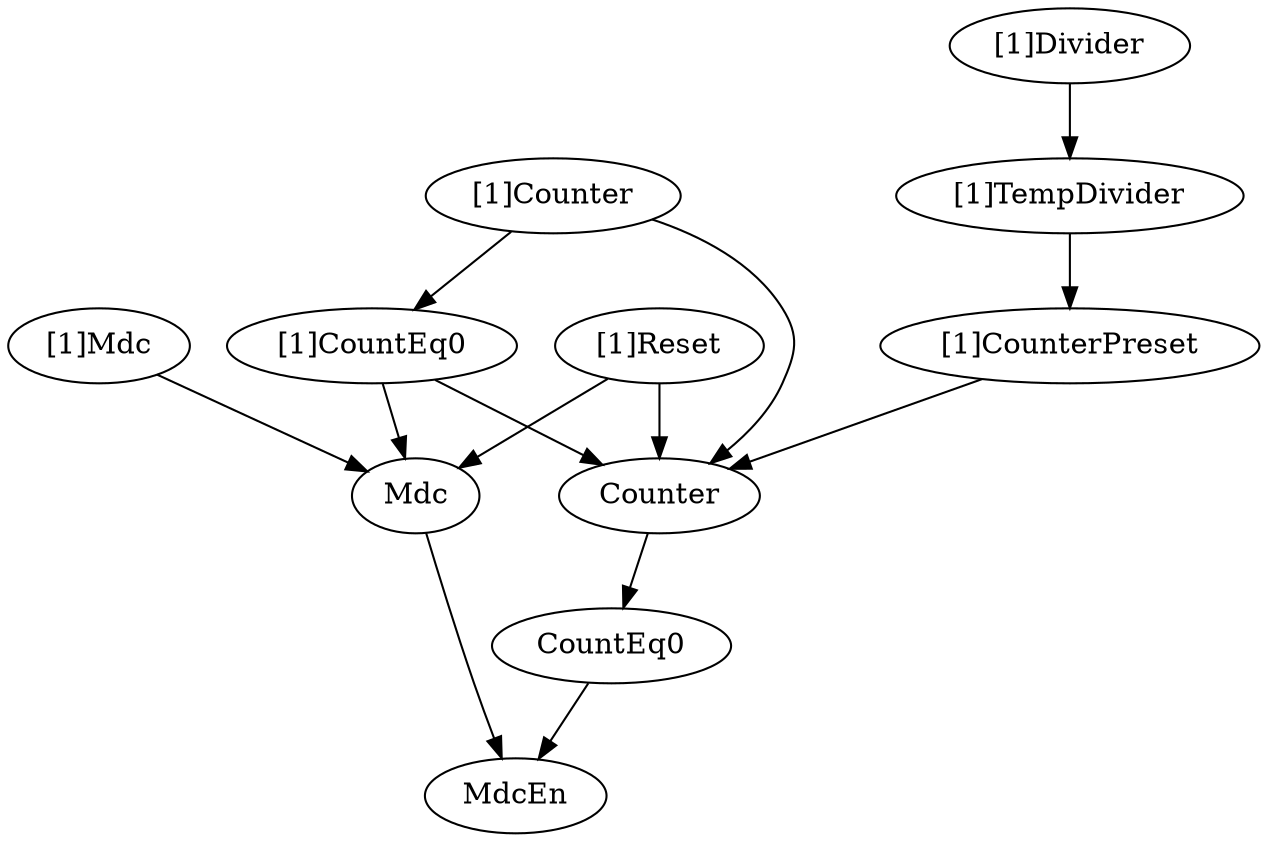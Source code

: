 strict digraph "" {
	"[1]Mdc"	 [complexity=5,
		importance=0.317406561319,
		rank=0.0634813122638];
	Mdc	 [complexity=3,
		importance=0.207182448682,
		rank=0.0690608162273];
	"[1]Mdc" -> Mdc;
	MdcEn	 [complexity=0,
		importance=0.0969583360449,
		rank=0.0];
	Mdc -> MdcEn;
	Counter	 [complexity=5,
		importance=0.444591389785,
		rank=0.0889182779571];
	CountEq0	 [complexity=3,
		importance=0.219547733682,
		rank=0.0731825778942];
	Counter -> CountEq0;
	"[1]CounterPreset"	 [complexity=7,
		importance=0.560666886534,
		rank=0.0800952695048];
	"[1]CounterPreset" -> Counter;
	"[1]TempDivider"	 [complexity=9,
		importance=0.660160069115,
		rank=0.0733511187906];
	"[1]TempDivider" -> "[1]CounterPreset";
	CountEq0 -> MdcEn;
	"[1]Divider"	 [complexity=12,
		importance=0.726488810217,
		rank=0.0605407341847];
	"[1]Divider" -> "[1]TempDivider";
	"[1]Counter"	 [complexity=8,
		importance=1.23681583331,
		rank=0.154601979164];
	"[1]Counter" -> Counter;
	"[1]CountEq0"	 [complexity=6,
		importance=1.01177217721,
		rank=0.168628696201];
	"[1]Counter" -> "[1]CountEq0";
	"[1]CountEq0" -> Mdc;
	"[1]CountEq0" -> Counter;
	"[1]Reset"	 [complexity=6,
		importance=1.40010291046,
		rank=0.233350485076];
	"[1]Reset" -> Mdc;
	"[1]Reset" -> Counter;
}
